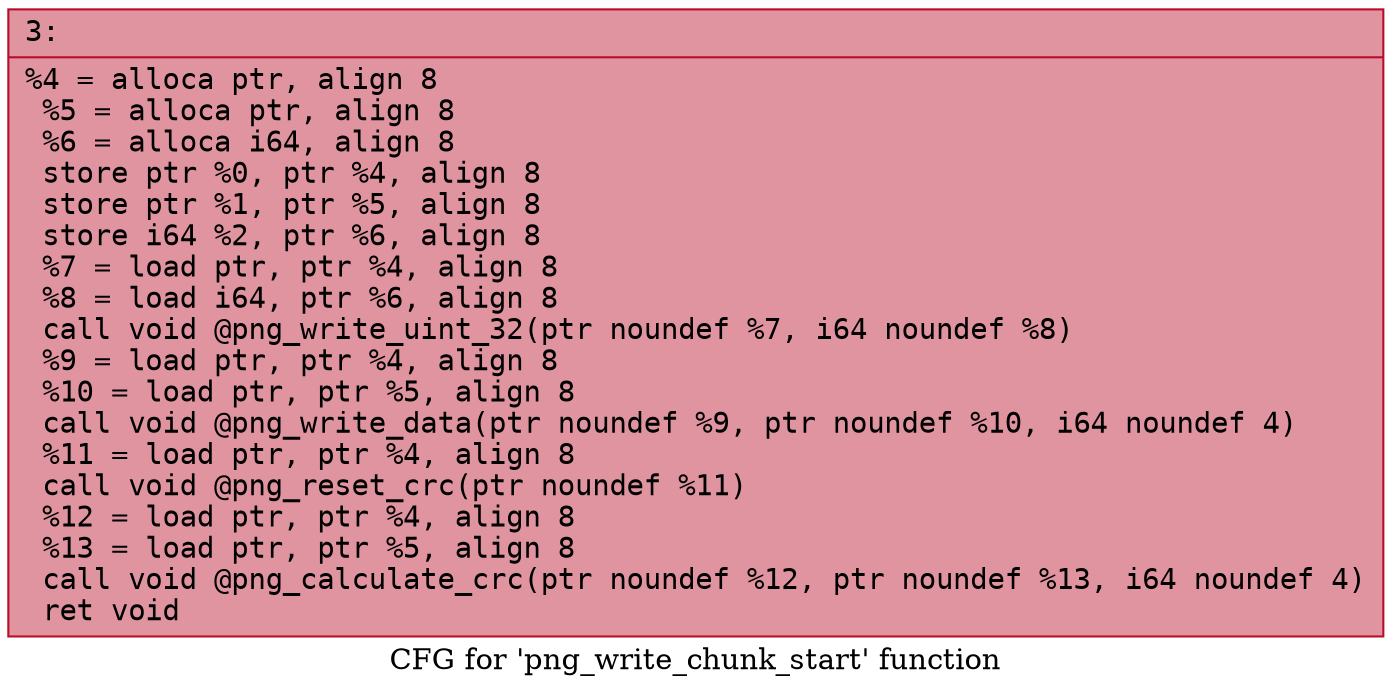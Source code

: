 digraph "CFG for 'png_write_chunk_start' function" {
	label="CFG for 'png_write_chunk_start' function";

	Node0x6000023b2710 [shape=record,color="#b70d28ff", style=filled, fillcolor="#b70d2870" fontname="Courier",label="{3:\l|  %4 = alloca ptr, align 8\l  %5 = alloca ptr, align 8\l  %6 = alloca i64, align 8\l  store ptr %0, ptr %4, align 8\l  store ptr %1, ptr %5, align 8\l  store i64 %2, ptr %6, align 8\l  %7 = load ptr, ptr %4, align 8\l  %8 = load i64, ptr %6, align 8\l  call void @png_write_uint_32(ptr noundef %7, i64 noundef %8)\l  %9 = load ptr, ptr %4, align 8\l  %10 = load ptr, ptr %5, align 8\l  call void @png_write_data(ptr noundef %9, ptr noundef %10, i64 noundef 4)\l  %11 = load ptr, ptr %4, align 8\l  call void @png_reset_crc(ptr noundef %11)\l  %12 = load ptr, ptr %4, align 8\l  %13 = load ptr, ptr %5, align 8\l  call void @png_calculate_crc(ptr noundef %12, ptr noundef %13, i64 noundef 4)\l  ret void\l}"];
}
